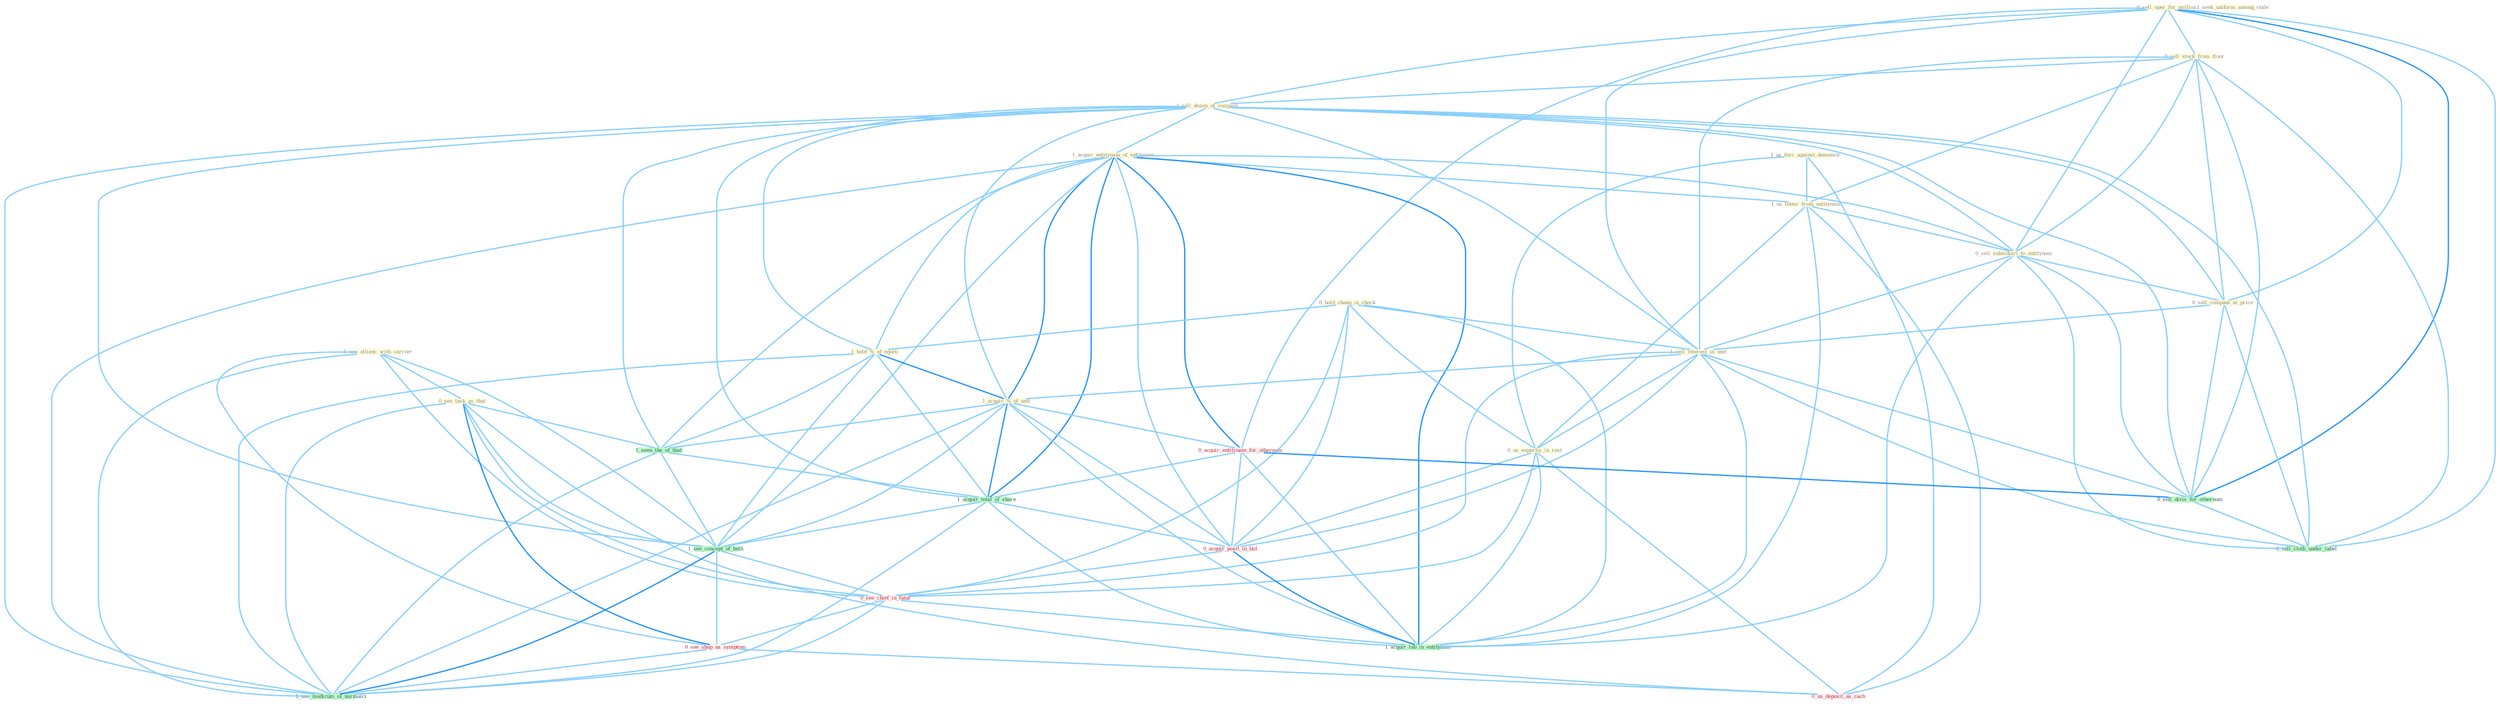 Graph G{ 
    node
    [shape=polygon,style=filled,width=.5,height=.06,color="#BDFCC9",fixedsize=true,fontsize=4,
    fontcolor="#2f4f4f"];
    {node
    [color="#ffffe0", fontcolor="#8b7d6b"] "0_sell_oper_for_million " "0_sell_stock_from_floor " "1_see_allianc_with_carrier " "1_sell_dozen_of_compani " "1_us_forc_against_demonstr " "1_acquir_entitynam_of_entitynam " "1_us_letter_from_entitynam " "0_sell_subsidiari_to_entitynam " "1_seek_uniform_among_state " "0_see_task_as_that " "0_hold_chang_in_check " "0_sell_compani_at_price " "1_sell_interest_in_unit " "1_hold_%_of_equiti " "0_us_expertis_in_rest " "1_acquir_%_of_unit "}
{node [color="#fff0f5", fontcolor="#b22222"] "0_acquir_entitynam_for_othernum " "0_acquir_posit_in_bid " "0_see_chief_in_futur " "0_see_shop_as_symptom " "0_us_deposit_as_cach "}
edge [color="#B0E2FF"];

	"0_sell_oper_for_million " -- "0_sell_stock_from_floor " [w="1", color="#87cefa" ];
	"0_sell_oper_for_million " -- "1_sell_dozen_of_compani " [w="1", color="#87cefa" ];
	"0_sell_oper_for_million " -- "0_sell_subsidiari_to_entitynam " [w="1", color="#87cefa" ];
	"0_sell_oper_for_million " -- "0_sell_compani_at_price " [w="1", color="#87cefa" ];
	"0_sell_oper_for_million " -- "1_sell_interest_in_unit " [w="1", color="#87cefa" ];
	"0_sell_oper_for_million " -- "0_acquir_entitynam_for_othernum " [w="1", color="#87cefa" ];
	"0_sell_oper_for_million " -- "0_sell_divis_for_othernum " [w="2", color="#1e90ff" , len=0.8];
	"0_sell_oper_for_million " -- "0_sell_cloth_under_label " [w="1", color="#87cefa" ];
	"0_sell_stock_from_floor " -- "1_sell_dozen_of_compani " [w="1", color="#87cefa" ];
	"0_sell_stock_from_floor " -- "1_us_letter_from_entitynam " [w="1", color="#87cefa" ];
	"0_sell_stock_from_floor " -- "0_sell_subsidiari_to_entitynam " [w="1", color="#87cefa" ];
	"0_sell_stock_from_floor " -- "0_sell_compani_at_price " [w="1", color="#87cefa" ];
	"0_sell_stock_from_floor " -- "1_sell_interest_in_unit " [w="1", color="#87cefa" ];
	"0_sell_stock_from_floor " -- "0_sell_divis_for_othernum " [w="1", color="#87cefa" ];
	"0_sell_stock_from_floor " -- "0_sell_cloth_under_label " [w="1", color="#87cefa" ];
	"1_see_allianc_with_carrier " -- "0_see_task_as_that " [w="1", color="#87cefa" ];
	"1_see_allianc_with_carrier " -- "1_see_concept_of_both " [w="1", color="#87cefa" ];
	"1_see_allianc_with_carrier " -- "0_see_chief_in_futur " [w="1", color="#87cefa" ];
	"1_see_allianc_with_carrier " -- "0_see_shop_as_symptom " [w="1", color="#87cefa" ];
	"1_see_allianc_with_carrier " -- "1_see_modicum_of_normalci " [w="1", color="#87cefa" ];
	"1_sell_dozen_of_compani " -- "1_acquir_entitynam_of_entitynam " [w="1", color="#87cefa" ];
	"1_sell_dozen_of_compani " -- "0_sell_subsidiari_to_entitynam " [w="1", color="#87cefa" ];
	"1_sell_dozen_of_compani " -- "0_sell_compani_at_price " [w="1", color="#87cefa" ];
	"1_sell_dozen_of_compani " -- "1_sell_interest_in_unit " [w="1", color="#87cefa" ];
	"1_sell_dozen_of_compani " -- "1_hold_%_of_equiti " [w="1", color="#87cefa" ];
	"1_sell_dozen_of_compani " -- "1_acquir_%_of_unit " [w="1", color="#87cefa" ];
	"1_sell_dozen_of_compani " -- "1_seen_the_of_that " [w="1", color="#87cefa" ];
	"1_sell_dozen_of_compani " -- "0_sell_divis_for_othernum " [w="1", color="#87cefa" ];
	"1_sell_dozen_of_compani " -- "1_acquir_total_of_share " [w="1", color="#87cefa" ];
	"1_sell_dozen_of_compani " -- "0_sell_cloth_under_label " [w="1", color="#87cefa" ];
	"1_sell_dozen_of_compani " -- "1_see_concept_of_both " [w="1", color="#87cefa" ];
	"1_sell_dozen_of_compani " -- "1_see_modicum_of_normalci " [w="1", color="#87cefa" ];
	"1_us_forc_against_demonstr " -- "1_us_letter_from_entitynam " [w="1", color="#87cefa" ];
	"1_us_forc_against_demonstr " -- "0_us_expertis_in_rest " [w="1", color="#87cefa" ];
	"1_us_forc_against_demonstr " -- "0_us_deposit_as_cach " [w="1", color="#87cefa" ];
	"1_acquir_entitynam_of_entitynam " -- "1_us_letter_from_entitynam " [w="1", color="#87cefa" ];
	"1_acquir_entitynam_of_entitynam " -- "0_sell_subsidiari_to_entitynam " [w="1", color="#87cefa" ];
	"1_acquir_entitynam_of_entitynam " -- "1_hold_%_of_equiti " [w="1", color="#87cefa" ];
	"1_acquir_entitynam_of_entitynam " -- "1_acquir_%_of_unit " [w="2", color="#1e90ff" , len=0.8];
	"1_acquir_entitynam_of_entitynam " -- "0_acquir_entitynam_for_othernum " [w="2", color="#1e90ff" , len=0.8];
	"1_acquir_entitynam_of_entitynam " -- "1_seen_the_of_that " [w="1", color="#87cefa" ];
	"1_acquir_entitynam_of_entitynam " -- "1_acquir_total_of_share " [w="2", color="#1e90ff" , len=0.8];
	"1_acquir_entitynam_of_entitynam " -- "0_acquir_posit_in_bid " [w="1", color="#87cefa" ];
	"1_acquir_entitynam_of_entitynam " -- "1_see_concept_of_both " [w="1", color="#87cefa" ];
	"1_acquir_entitynam_of_entitynam " -- "1_acquir_lab_in_entitynam " [w="2", color="#1e90ff" , len=0.8];
	"1_acquir_entitynam_of_entitynam " -- "1_see_modicum_of_normalci " [w="1", color="#87cefa" ];
	"1_us_letter_from_entitynam " -- "0_sell_subsidiari_to_entitynam " [w="1", color="#87cefa" ];
	"1_us_letter_from_entitynam " -- "0_us_expertis_in_rest " [w="1", color="#87cefa" ];
	"1_us_letter_from_entitynam " -- "1_acquir_lab_in_entitynam " [w="1", color="#87cefa" ];
	"1_us_letter_from_entitynam " -- "0_us_deposit_as_cach " [w="1", color="#87cefa" ];
	"0_sell_subsidiari_to_entitynam " -- "0_sell_compani_at_price " [w="1", color="#87cefa" ];
	"0_sell_subsidiari_to_entitynam " -- "1_sell_interest_in_unit " [w="1", color="#87cefa" ];
	"0_sell_subsidiari_to_entitynam " -- "0_sell_divis_for_othernum " [w="1", color="#87cefa" ];
	"0_sell_subsidiari_to_entitynam " -- "0_sell_cloth_under_label " [w="1", color="#87cefa" ];
	"0_sell_subsidiari_to_entitynam " -- "1_acquir_lab_in_entitynam " [w="1", color="#87cefa" ];
	"0_see_task_as_that " -- "1_seen_the_of_that " [w="1", color="#87cefa" ];
	"0_see_task_as_that " -- "1_see_concept_of_both " [w="1", color="#87cefa" ];
	"0_see_task_as_that " -- "0_see_chief_in_futur " [w="1", color="#87cefa" ];
	"0_see_task_as_that " -- "0_see_shop_as_symptom " [w="2", color="#1e90ff" , len=0.8];
	"0_see_task_as_that " -- "0_us_deposit_as_cach " [w="1", color="#87cefa" ];
	"0_see_task_as_that " -- "1_see_modicum_of_normalci " [w="1", color="#87cefa" ];
	"0_hold_chang_in_check " -- "1_sell_interest_in_unit " [w="1", color="#87cefa" ];
	"0_hold_chang_in_check " -- "1_hold_%_of_equiti " [w="1", color="#87cefa" ];
	"0_hold_chang_in_check " -- "0_us_expertis_in_rest " [w="1", color="#87cefa" ];
	"0_hold_chang_in_check " -- "0_acquir_posit_in_bid " [w="1", color="#87cefa" ];
	"0_hold_chang_in_check " -- "0_see_chief_in_futur " [w="1", color="#87cefa" ];
	"0_hold_chang_in_check " -- "1_acquir_lab_in_entitynam " [w="1", color="#87cefa" ];
	"0_sell_compani_at_price " -- "1_sell_interest_in_unit " [w="1", color="#87cefa" ];
	"0_sell_compani_at_price " -- "0_sell_divis_for_othernum " [w="1", color="#87cefa" ];
	"0_sell_compani_at_price " -- "0_sell_cloth_under_label " [w="1", color="#87cefa" ];
	"1_sell_interest_in_unit " -- "0_us_expertis_in_rest " [w="1", color="#87cefa" ];
	"1_sell_interest_in_unit " -- "1_acquir_%_of_unit " [w="1", color="#87cefa" ];
	"1_sell_interest_in_unit " -- "0_sell_divis_for_othernum " [w="1", color="#87cefa" ];
	"1_sell_interest_in_unit " -- "0_sell_cloth_under_label " [w="1", color="#87cefa" ];
	"1_sell_interest_in_unit " -- "0_acquir_posit_in_bid " [w="1", color="#87cefa" ];
	"1_sell_interest_in_unit " -- "0_see_chief_in_futur " [w="1", color="#87cefa" ];
	"1_sell_interest_in_unit " -- "1_acquir_lab_in_entitynam " [w="1", color="#87cefa" ];
	"1_hold_%_of_equiti " -- "1_acquir_%_of_unit " [w="2", color="#1e90ff" , len=0.8];
	"1_hold_%_of_equiti " -- "1_seen_the_of_that " [w="1", color="#87cefa" ];
	"1_hold_%_of_equiti " -- "1_acquir_total_of_share " [w="1", color="#87cefa" ];
	"1_hold_%_of_equiti " -- "1_see_concept_of_both " [w="1", color="#87cefa" ];
	"1_hold_%_of_equiti " -- "1_see_modicum_of_normalci " [w="1", color="#87cefa" ];
	"0_us_expertis_in_rest " -- "0_acquir_posit_in_bid " [w="1", color="#87cefa" ];
	"0_us_expertis_in_rest " -- "0_see_chief_in_futur " [w="1", color="#87cefa" ];
	"0_us_expertis_in_rest " -- "1_acquir_lab_in_entitynam " [w="1", color="#87cefa" ];
	"0_us_expertis_in_rest " -- "0_us_deposit_as_cach " [w="1", color="#87cefa" ];
	"1_acquir_%_of_unit " -- "0_acquir_entitynam_for_othernum " [w="1", color="#87cefa" ];
	"1_acquir_%_of_unit " -- "1_seen_the_of_that " [w="1", color="#87cefa" ];
	"1_acquir_%_of_unit " -- "1_acquir_total_of_share " [w="2", color="#1e90ff" , len=0.8];
	"1_acquir_%_of_unit " -- "0_acquir_posit_in_bid " [w="1", color="#87cefa" ];
	"1_acquir_%_of_unit " -- "1_see_concept_of_both " [w="1", color="#87cefa" ];
	"1_acquir_%_of_unit " -- "1_acquir_lab_in_entitynam " [w="1", color="#87cefa" ];
	"1_acquir_%_of_unit " -- "1_see_modicum_of_normalci " [w="1", color="#87cefa" ];
	"0_acquir_entitynam_for_othernum " -- "0_sell_divis_for_othernum " [w="2", color="#1e90ff" , len=0.8];
	"0_acquir_entitynam_for_othernum " -- "1_acquir_total_of_share " [w="1", color="#87cefa" ];
	"0_acquir_entitynam_for_othernum " -- "0_acquir_posit_in_bid " [w="1", color="#87cefa" ];
	"0_acquir_entitynam_for_othernum " -- "1_acquir_lab_in_entitynam " [w="1", color="#87cefa" ];
	"1_seen_the_of_that " -- "1_acquir_total_of_share " [w="1", color="#87cefa" ];
	"1_seen_the_of_that " -- "1_see_concept_of_both " [w="1", color="#87cefa" ];
	"1_seen_the_of_that " -- "1_see_modicum_of_normalci " [w="1", color="#87cefa" ];
	"0_sell_divis_for_othernum " -- "0_sell_cloth_under_label " [w="1", color="#87cefa" ];
	"1_acquir_total_of_share " -- "0_acquir_posit_in_bid " [w="1", color="#87cefa" ];
	"1_acquir_total_of_share " -- "1_see_concept_of_both " [w="1", color="#87cefa" ];
	"1_acquir_total_of_share " -- "1_acquir_lab_in_entitynam " [w="1", color="#87cefa" ];
	"1_acquir_total_of_share " -- "1_see_modicum_of_normalci " [w="1", color="#87cefa" ];
	"0_acquir_posit_in_bid " -- "0_see_chief_in_futur " [w="1", color="#87cefa" ];
	"0_acquir_posit_in_bid " -- "1_acquir_lab_in_entitynam " [w="2", color="#1e90ff" , len=0.8];
	"1_see_concept_of_both " -- "0_see_chief_in_futur " [w="1", color="#87cefa" ];
	"1_see_concept_of_both " -- "0_see_shop_as_symptom " [w="1", color="#87cefa" ];
	"1_see_concept_of_both " -- "1_see_modicum_of_normalci " [w="2", color="#1e90ff" , len=0.8];
	"0_see_chief_in_futur " -- "0_see_shop_as_symptom " [w="1", color="#87cefa" ];
	"0_see_chief_in_futur " -- "1_acquir_lab_in_entitynam " [w="1", color="#87cefa" ];
	"0_see_chief_in_futur " -- "1_see_modicum_of_normalci " [w="1", color="#87cefa" ];
	"0_see_shop_as_symptom " -- "0_us_deposit_as_cach " [w="1", color="#87cefa" ];
	"0_see_shop_as_symptom " -- "1_see_modicum_of_normalci " [w="1", color="#87cefa" ];
}